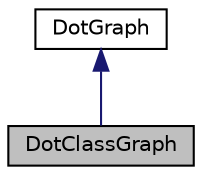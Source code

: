 digraph "DotClassGraph"
{
 // INTERACTIVE_SVG=YES
 // LATEX_PDF_SIZE
  edge [fontname="Helvetica",fontsize="10",labelfontname="Helvetica",labelfontsize="10"];
  node [fontname="Helvetica",fontsize="10",shape=record];
  Node1 [label="DotClassGraph",height=0.2,width=0.4,color="black", fillcolor="grey75", style="filled", fontcolor="black",tooltip="Representation of a class inheritance or dependency graph"];
  Node2 -> Node1 [dir="back",color="midnightblue",fontsize="10",style="solid",fontname="Helvetica"];
  Node2 [label="DotGraph",height=0.2,width=0.4,color="black", fillcolor="white", style="filled",URL="$d0/d32/class_dot_graph.html",tooltip="A dot graph"];
}
